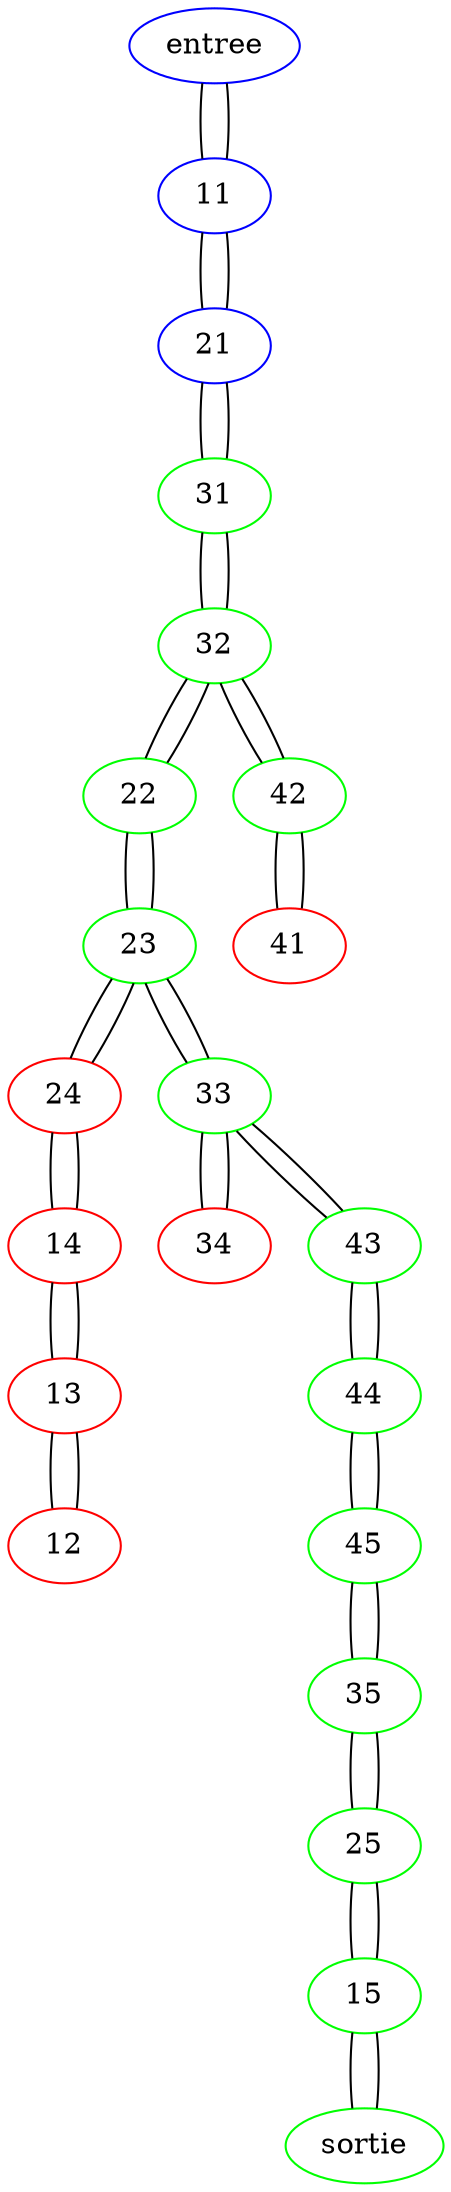 graph {
entree [color=blue]
sortie [color=green]
11 [color=blue]
12 [color=red]
13 [color=red]
14 [color=red]
15 [color=green]
21 [color=blue]
22 [color=green]
23 [color=green]
24 [color=red]
25 [color=green]
31 [color=green]
32 [color=green]
33 [color=green]
34 [color=red]
35 [color=green]
41 [color=red]
42 [color=green]
43 [color=green]
44 [color=green]
45 [color=green]
 entree -- 11
 sortie -- 15
 11 -- entree
 11 -- 21
 12 -- 13
 13 -- 12
 13 -- 14
 14 -- 13
 14 -- 24
 15 -- 25
 15 -- sortie
 21 -- 11
 21 -- 31
 22 -- 32
 22 -- 23
 23 -- 22
 23 -- 24
 23 -- 33
 24 -- 14
 24 -- 23
 25 -- 35
 25 -- 15
 31 -- 21
 31 -- 32
 32 -- 31
 32 -- 42
 32 -- 22
 33 -- 23
 33 -- 34
 33 -- 43
 34 -- 33
 35 -- 45
 35 -- 25
 41 -- 42
 42 -- 41
 42 -- 32
 43 -- 33
 43 -- 44
 44 -- 43
 44 -- 45
 45 -- 44
 45 -- 35
}
